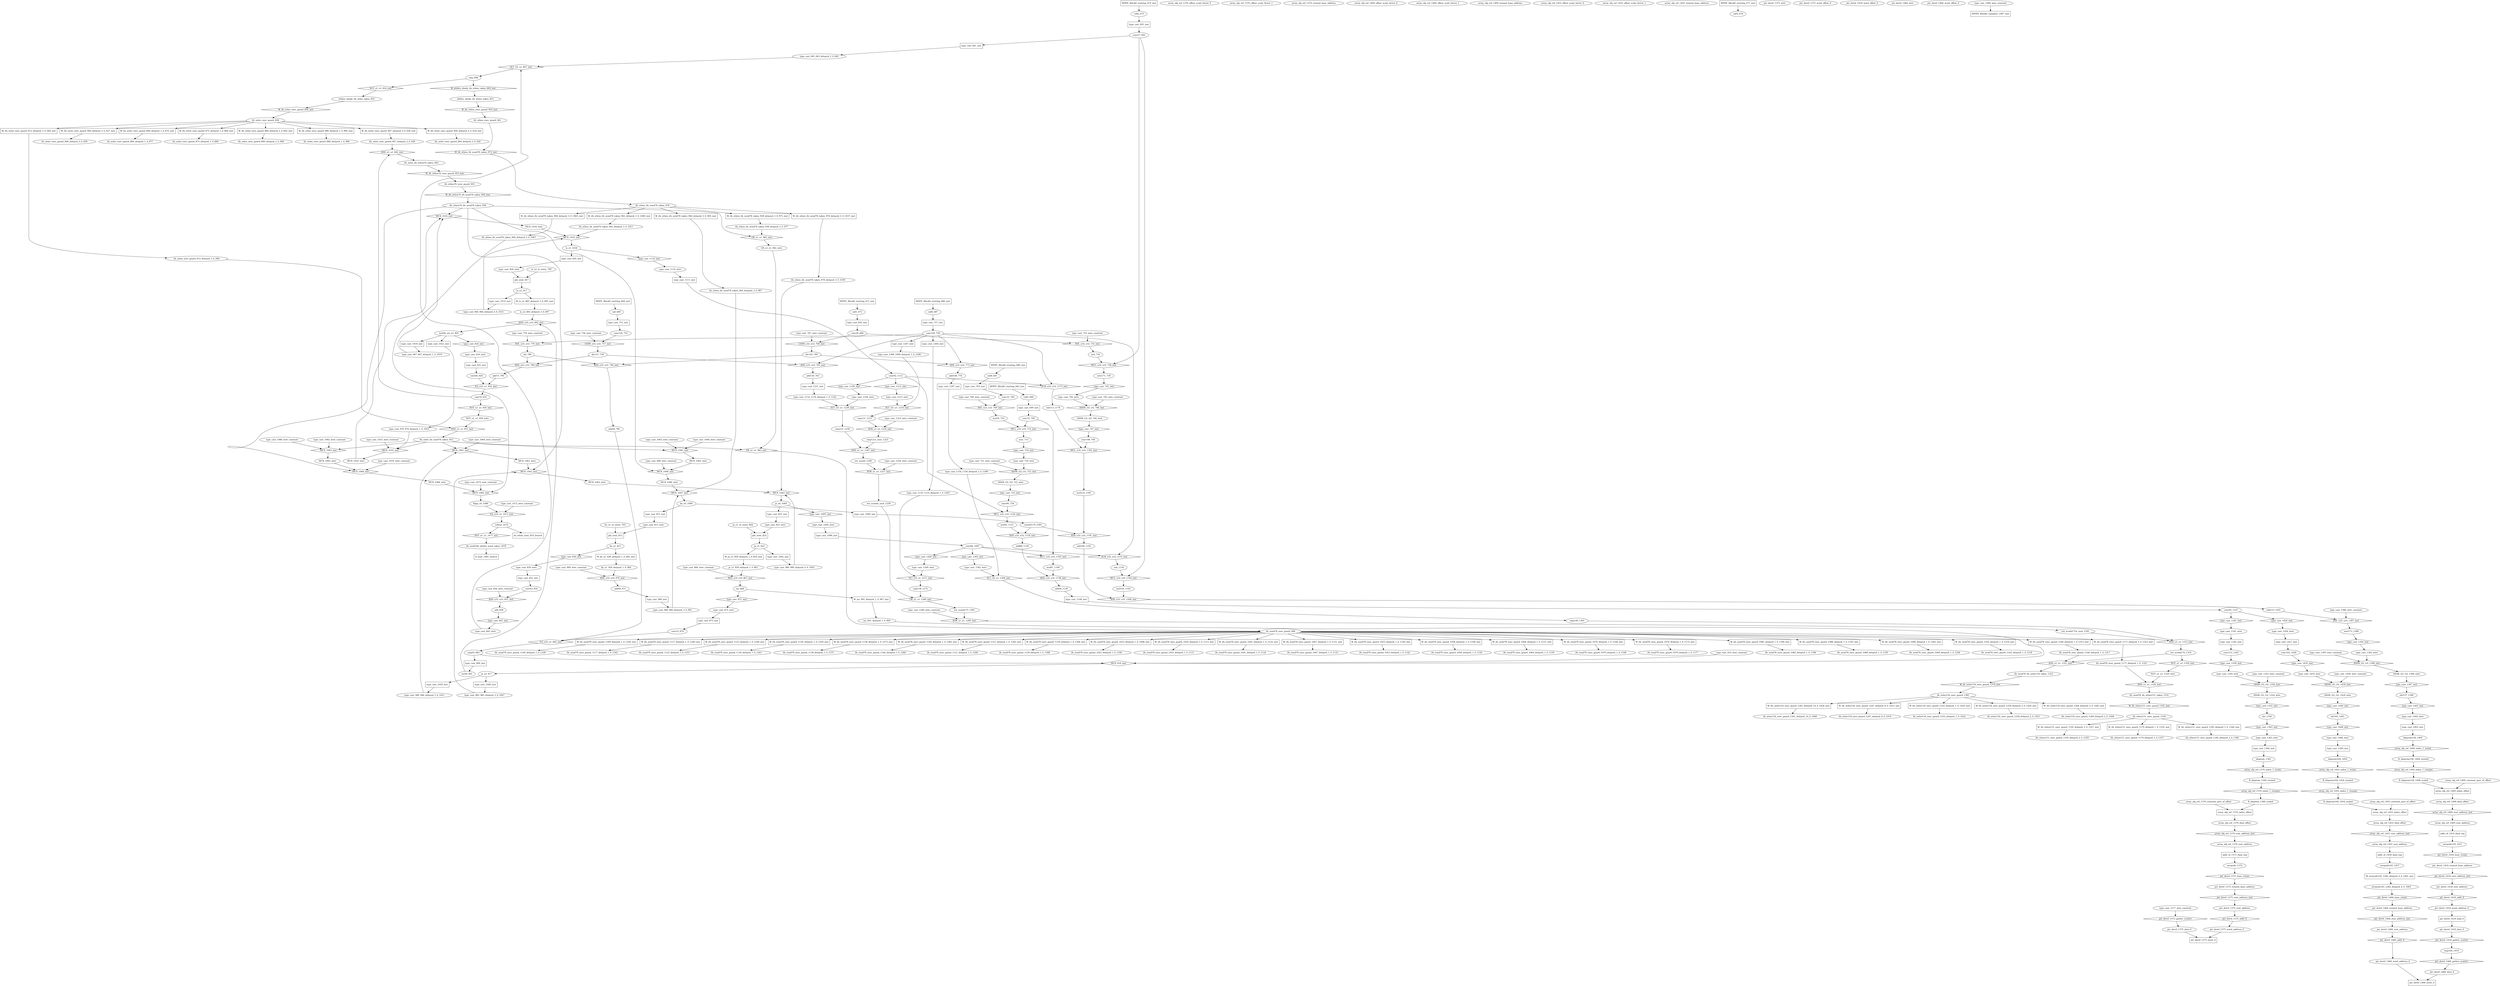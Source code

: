 digraph data_path {
  ASHR_i32_i32_1354_wire [shape=ellipse];
  ASHR_i32_i32_1396_wire [shape=ellipse];
  ASHR_i32_i32_1439_wire [shape=ellipse];
  ASHR_i32_i32_722_wire [shape=ellipse];
  ASHR_i32_i32_746_wire [shape=ellipse];
  MUX_1005_wire [shape=ellipse];
  MUX_1006_wire [shape=ellipse];
  MUX_1033_wire [shape=ellipse];
  MUX_1034_wire [shape=ellipse];
  MUX_1061_wire [shape=ellipse];
  MUX_1062_wire [shape=ellipse];
  MUX_1083_wire [shape=ellipse];
  MUX_1084_wire [shape=ellipse];
  NOT_u1_u1_1329_wire [shape=ellipse];
  NOT_u1_u1_950_wire [shape=ellipse];
  OR_u1_u1_982_wire [shape=ellipse];
  R_idxprom158_1408_resized [shape=ellipse];
  R_idxprom158_1408_scaled [shape=ellipse];
  R_idxprom164_1454_resized [shape=ellipse];
  R_idxprom164_1454_scaled [shape=ellipse];
  R_idxprom_1369_resized [shape=ellipse];
  R_idxprom_1369_scaled [shape=ellipse];
  add106_1192 [shape=ellipse];
  add115_1201 [shape=ellipse];
  add130_763 [shape=ellipse];
  add148_774 [shape=ellipse];
  add49_971 [shape=ellipse];
  add58_785 [shape=ellipse];
  add73_790 [shape=ellipse];
  add88_1130 [shape=ellipse];
  add94_1139 [shape=ellipse];
  add_838 [shape=ellipse];
  array_obj_ref_1370_constant_part_of_offset [shape=ellipse];
  array_obj_ref_1370_final_offset [shape=ellipse];
  array_obj_ref_1370_offset_scale_factor_0 [shape=ellipse];
  array_obj_ref_1370_offset_scale_factor_1 [shape=ellipse];
  array_obj_ref_1370_resized_base_address [shape=ellipse];
  array_obj_ref_1370_root_address [shape=ellipse];
  array_obj_ref_1409_constant_part_of_offset [shape=ellipse];
  array_obj_ref_1409_final_offset [shape=ellipse];
  array_obj_ref_1409_offset_scale_factor_0 [shape=ellipse];
  array_obj_ref_1409_offset_scale_factor_1 [shape=ellipse];
  array_obj_ref_1409_resized_base_address [shape=ellipse];
  array_obj_ref_1409_root_address [shape=ellipse];
  array_obj_ref_1455_constant_part_of_offset [shape=ellipse];
  array_obj_ref_1455_final_offset [shape=ellipse];
  array_obj_ref_1455_offset_scale_factor_0 [shape=ellipse];
  array_obj_ref_1455_offset_scale_factor_1 [shape=ellipse];
  array_obj_ref_1455_resized_base_address [shape=ellipse];
  array_obj_ref_1455_root_address [shape=ellipse];
  arrayidx159_1411 [shape=ellipse];
  arrayidx165_1282_delayed_4_0_1463 [shape=ellipse];
  arrayidx165_1457 [shape=ellipse];
  arrayidx_1372 [shape=ellipse];
  call1_672 [shape=ellipse];
  call2_675 [shape=ellipse];
  call3_678 [shape=ellipse];
  call4_681 [shape=ellipse];
  call5_684 [shape=ellipse];
  call6_687 [shape=ellipse];
  call_669 [shape=ellipse];
  cmp121_1215 [shape=ellipse];
  cmp121x_xnot_1225 [shape=ellipse];
  cmp131_1239 [shape=ellipse];
  cmp138_1272 [shape=ellipse];
  cmp149_1305 [shape=ellipse];
  cmp59_883 [shape=ellipse];
  cmp74_935 [shape=ellipse];
  cmp_848 [shape=ellipse];
  conv104_728 [shape=ellipse];
  conv108_748 [shape=ellipse];
  conv126_752 [shape=ellipse];
  conv153_1343 [shape=ellipse];
  conv162_1428 [shape=ellipse];
  conv27_692 [shape=ellipse];
  conv29_696 [shape=ellipse];
  conv33_700 [shape=ellipse];
  conv35_704 [shape=ellipse];
  conv43_832 [shape=ellipse];
  conv53_874 [shape=ellipse];
  conv66_926 [shape=ellipse];
  conv82170_1091 [shape=ellipse];
  conv86_1097 [shape=ellipse];
  conv90_724 [shape=ellipse];
  conv92_1112 [shape=ellipse];
  conv95_1147 [shape=ellipse];
  div127_758 [shape=ellipse];
  div145_769 [shape=ellipse];
  flagx_x0_1086 [shape=ellipse];
  idxprom158_1404 [shape=ellipse];
  idxprom164_1450 [shape=ellipse];
  idxprom_1365 [shape=ellipse];
  ifx_xelse154_exec_guard_1247_delayed_8_0_1414 [shape=ellipse];
  ifx_xelse154_exec_guard_1252_delayed_1_0_1422 [shape=ellipse];
  ifx_xelse154_exec_guard_1258_delayed_2_0_1431 [shape=ellipse];
  ifx_xelse154_exec_guard_1268_delayed_2_0_1444 [shape=ellipse];
  ifx_xelse154_exec_guard_1281_delayed_14_0_1460 [shape=ellipse];
  ifx_xelse154_exec_guard_1381 [shape=ellipse];
  ifx_xelse_exec_guard_858 [shape=ellipse];
  ifx_xelse_exec_guard_869_delayed_1_0_877 [shape=ellipse];
  ifx_xelse_exec_guard_875_delayed_1_0_886 [shape=ellipse];
  ifx_xelse_exec_guard_880_delayed_2_0_894 [shape=ellipse];
  ifx_xelse_exec_guard_886_delayed_1_0_906 [shape=ellipse];
  ifx_xelse_exec_guard_894_delayed_2_0_920 [shape=ellipse];
  ifx_xelse_exec_guard_900_delayed_3_0_929 [shape=ellipse];
  ifx_xelse_exec_guard_907_delayed_3_0_938 [shape=ellipse];
  ifx_xelse_exec_guard_912_delayed_3_0_946 [shape=ellipse];
  ifx_xelse_ifx_xend78_taken_952 [shape=ellipse];
  ifx_xelse_ifx_xthen76_taken_943 [shape=ellipse];
  ifx_xend166_whilex_xend_taken_1478 [shape=ellipse];
  ifx_xend78_exec_guard_1023_delayed_1_0_1100 [shape=ellipse];
  ifx_xend78_exec_guard_1035_delayed_1_0_1115 [shape=ellipse];
  ifx_xend78_exec_guard_1041_delayed_1_0_1124 [shape=ellipse];
  ifx_xend78_exec_guard_1047_delayed_1_0_1133 [shape=ellipse];
  ifx_xend78_exec_guard_1053_delayed_1_0_1142 [shape=ellipse];
  ifx_xend78_exec_guard_1058_delayed_1_0_1150 [shape=ellipse];
  ifx_xend78_exec_guard_1064_delayed_1_0_1159 [shape=ellipse];
  ifx_xend78_exec_guard_1070_delayed_1_0_1168 [shape=ellipse];
  ifx_xend78_exec_guard_1076_delayed_1_0_1177 [shape=ellipse];
  ifx_xend78_exec_guard_1082_delayed_1_0_1186 [shape=ellipse];
  ifx_xend78_exec_guard_1088_delayed_1_0_1195 [shape=ellipse];
  ifx_xend78_exec_guard_1094_delayed_1_0_1204 [shape=ellipse];
  ifx_xend78_exec_guard_1102_delayed_1_0_1218 [shape=ellipse];
  ifx_xend78_exec_guard_1109_delayed_1_0_1228 [shape=ellipse];
  ifx_xend78_exec_guard_1117_delayed_1_0_1242 [shape=ellipse];
  ifx_xend78_exec_guard_1123_delayed_1_0_1251 [shape=ellipse];
  ifx_xend78_exec_guard_1130_delayed_1_0_1261 [shape=ellipse];
  ifx_xend78_exec_guard_1138_delayed_1_0_1275 [shape=ellipse];
  ifx_xend78_exec_guard_1144_delayed_1_0_1284 [shape=ellipse];
  ifx_xend78_exec_guard_1151_delayed_1_0_1294 [shape=ellipse];
  ifx_xend78_exec_guard_1159_delayed_1_0_1308 [shape=ellipse];
  ifx_xend78_exec_guard_1166_delayed_1_0_1317 [shape=ellipse];
  ifx_xend78_exec_guard_1171_delayed_1_0_1325 [shape=ellipse];
  ifx_xend78_exec_guard_984 [shape=ellipse];
  ifx_xend78_ifx_xelse154_taken_1322 [shape=ellipse];
  ifx_xend78_ifx_xthen151_taken_1331 [shape=ellipse];
  ifx_xthen151_exec_guard_1179_delayed_1_0_1337 [shape=ellipse];
  ifx_xthen151_exec_guard_1185_delayed_2_0_1346 [shape=ellipse];
  ifx_xthen151_exec_guard_1195_delayed_2_0_1359 [shape=ellipse];
  ifx_xthen151_exec_guard_1334 [shape=ellipse];
  ifx_xthen76_exec_guard_955 [shape=ellipse];
  ifx_xthen76_ifx_xend78_taken_958 [shape=ellipse];
  ifx_xthen_exec_guard_961 [shape=ellipse];
  ifx_xthen_ifx_xend78_taken_938_delayed_3_0_977 [shape=ellipse];
  ifx_xthen_ifx_xend78_taken_944_delayed_3_0_987 [shape=ellipse];
  ifx_xthen_ifx_xend78_taken_962_delayed_3_0_1011 [shape=ellipse];
  ifx_xthen_ifx_xend78_taken_974 [shape=ellipse];
  ifx_xthen_ifx_xend78_taken_978_delayed_3_0_1039 [shape=ellipse];
  ifx_xthen_ifx_xend78_taken_994_delayed_3_0_1067 [shape=ellipse];
  inc64_891 [shape=ellipse];
  inc64x_xix_x2_903 [shape=ellipse];
  inc_868 [shape=ellipse];
  inc_891_delayed_1_0_909 [shape=ellipse];
  ix_x1_1036 [shape=ellipse];
  ix_x2_817 [shape=ellipse];
  ix_x2_883_delayed_3_0_897 [shape=ellipse];
  ix_x2_at_entry_799 [shape=ellipse];
  jx_x0_1064 [shape=ellipse];
  jx_x1_822 [shape=ellipse];
  jx_x1_858_delayed_1_0_861 [shape=ellipse];
  jx_x1_at_entry_804 [shape=ellipse];
  jx_x2_917 [shape=ellipse];
  kx_x0_1008 [shape=ellipse];
  kx_x1_812 [shape=ellipse];
  kx_x1_928_delayed_1_0_964 [shape=ellipse];
  kx_x1_at_entry_793 [shape=ellipse];
  mul105_1165 [shape=ellipse];
  mul114_1183 [shape=ellipse];
  mul36_710 [shape=ellipse];
  mul87_1106 [shape=ellipse];
  mul93_1121 [shape=ellipse];
  mul_734 [shape=ellipse];
  orx_xcond175_1281 [shape=ellipse];
  orx_xcond175x_xnot_1291 [shape=ellipse];
  orx_xcond176_1314 [shape=ellipse];
  orx_xcond_1248 [shape=ellipse];
  orx_xcondx_xnot_1258 [shape=ellipse];
  ptr_deref_1375_data_0 [shape=ellipse];
  ptr_deref_1375_resized_base_address [shape=ellipse];
  ptr_deref_1375_root_address [shape=ellipse];
  ptr_deref_1375_wire [shape=ellipse];
  ptr_deref_1375_word_address_0 [shape=ellipse];
  ptr_deref_1375_word_offset_0 [shape=ellipse];
  ptr_deref_1418_data_0 [shape=ellipse];
  ptr_deref_1418_resized_base_address [shape=ellipse];
  ptr_deref_1418_root_address [shape=ellipse];
  ptr_deref_1418_word_address_0 [shape=ellipse];
  ptr_deref_1418_word_offset_0 [shape=ellipse];
  ptr_deref_1466_data_0 [shape=ellipse];
  ptr_deref_1466_resized_base_address [shape=ellipse];
  ptr_deref_1466_root_address [shape=ellipse];
  ptr_deref_1466_wire [shape=ellipse];
  ptr_deref_1466_word_address_0 [shape=ellipse];
  ptr_deref_1466_word_offset_0 [shape=ellipse];
  sext171_739 [shape=ellipse];
  sext173_1388 [shape=ellipse];
  sext_715 [shape=ellipse];
  shl_780 [shape=ellipse];
  shr157_1398 [shape=ellipse];
  shr163_1441 [shape=ellipse];
  shr_1356 [shape=ellipse];
  sub113_1174 [shape=ellipse];
  sub_1156 [shape=ellipse];
  tmp160_1419 [shape=ellipse];
  tobool_1474 [shape=ellipse];
  type_cast_1002_wire_constant [shape=ellipse];
  type_cast_1004_wire_constant [shape=ellipse];
  type_cast_1032_wire_constant [shape=ellipse];
  type_cast_1060_wire_constant [shape=ellipse];
  type_cast_1072_wire_constant [shape=ellipse];
  type_cast_1076_wire_constant [shape=ellipse];
  type_cast_1080_wire_constant [shape=ellipse];
  type_cast_1082_wire_constant [shape=ellipse];
  type_cast_1095_wire [shape=ellipse];
  type_cast_1099_1099_delayed_1_0_1208 [shape=ellipse];
  type_cast_1110_wire [shape=ellipse];
  type_cast_1114_1114_delayed_1_0_1232 [shape=ellipse];
  type_cast_1135_1135_delayed_1_0_1265 [shape=ellipse];
  type_cast_1156_1156_delayed_1_0_1298 [shape=ellipse];
  type_cast_1212_wire [shape=ellipse];
  type_cast_1223_wire_constant [shape=ellipse];
  type_cast_1236_wire [shape=ellipse];
  type_cast_1256_wire_constant [shape=ellipse];
  type_cast_1269_wire [shape=ellipse];
  type_cast_1289_wire_constant [shape=ellipse];
  type_cast_1302_wire [shape=ellipse];
  type_cast_1341_wire [shape=ellipse];
  type_cast_1350_wire [shape=ellipse];
  type_cast_1353_wire_constant [shape=ellipse];
  type_cast_1363_wire [shape=ellipse];
  type_cast_1377_wire_constant [shape=ellipse];
  type_cast_1386_wire_constant [shape=ellipse];
  type_cast_1392_wire [shape=ellipse];
  type_cast_1395_wire_constant [shape=ellipse];
  type_cast_1402_wire [shape=ellipse];
  type_cast_1426_wire [shape=ellipse];
  type_cast_1435_wire [shape=ellipse];
  type_cast_1438_wire_constant [shape=ellipse];
  type_cast_1448_wire [shape=ellipse];
  type_cast_1472_wire_constant [shape=ellipse];
  type_cast_1489_wire_constant [shape=ellipse];
  type_cast_708_wire_constant [shape=ellipse];
  type_cast_718_wire [shape=ellipse];
  type_cast_721_wire_constant [shape=ellipse];
  type_cast_732_wire_constant [shape=ellipse];
  type_cast_742_wire [shape=ellipse];
  type_cast_745_wire_constant [shape=ellipse];
  type_cast_756_wire_constant [shape=ellipse];
  type_cast_767_wire_constant [shape=ellipse];
  type_cast_778_wire_constant [shape=ellipse];
  type_cast_815_wire [shape=ellipse];
  type_cast_820_wire [shape=ellipse];
  type_cast_825_wire [shape=ellipse];
  type_cast_830_wire [shape=ellipse];
  type_cast_836_wire_constant [shape=ellipse];
  type_cast_843_843_delayed_2_0_842 [shape=ellipse];
  type_cast_845_wire [shape=ellipse];
  type_cast_866_wire_constant [shape=ellipse];
  type_cast_872_wire [shape=ellipse];
  type_cast_914_wire_constant [shape=ellipse];
  type_cast_924_wire [shape=ellipse];
  type_cast_946_946_delayed_3_0_991 [shape=ellipse];
  type_cast_964_964_delayed_4_0_1015 [shape=ellipse];
  type_cast_967_967_delayed_1_0_1019 [shape=ellipse];
  type_cast_969_wire_constant [shape=ellipse];
  type_cast_970_970_delayed_1_0_1023 [shape=ellipse];
  type_cast_980_980_delayed_4_0_1043 [shape=ellipse];
  type_cast_983_983_delayed_2_0_1047 [shape=ellipse];
  type_cast_986_986_delayed_2_0_1051 [shape=ellipse];
  type_cast_998_wire_constant [shape=ellipse];
  whilex_xbody_ifx_xelse_taken_855 [shape=ellipse];
  whilex_xbody_ifx_xthen_taken_851 [shape=ellipse];
  ADD_u16_u16_867_inst [shape=diamond];
jx_x1_858_delayed_1_0_861  -> ADD_u16_u16_867_inst;
type_cast_866_wire_constant  -> ADD_u16_u16_867_inst;
ADD_u16_u16_867_inst -> inc_868;
  ADD_u16_u16_902_inst [shape=diamond];
inc64_891  -> ADD_u16_u16_902_inst;
ix_x2_883_delayed_3_0_897  -> ADD_u16_u16_902_inst;
ADD_u16_u16_902_inst -> inc64x_xix_x2_903;
  ADD_u16_u16_970_inst [shape=diamond];
kx_x1_928_delayed_1_0_964  -> ADD_u16_u16_970_inst;
type_cast_969_wire_constant  -> ADD_u16_u16_970_inst;
ADD_u16_u16_970_inst -> add49_971;
  ADD_u32_u32_1129_inst [shape=diamond];
mul93_1121  -> ADD_u32_u32_1129_inst;
conv82170_1091  -> ADD_u32_u32_1129_inst;
ADD_u32_u32_1129_inst -> add88_1130;
  ADD_u32_u32_1138_inst [shape=diamond];
add88_1130  -> ADD_u32_u32_1138_inst;
mul87_1106  -> ADD_u32_u32_1138_inst;
ADD_u32_u32_1138_inst -> add94_1139;
  ADD_u32_u32_1191_inst [shape=diamond];
mul114_1183  -> ADD_u32_u32_1191_inst;
conv82170_1091  -> ADD_u32_u32_1191_inst;
ADD_u32_u32_1191_inst -> add106_1192;
  ADD_u32_u32_1200_inst [shape=diamond];
add106_1192  -> ADD_u32_u32_1200_inst;
mul105_1165  -> ADD_u32_u32_1200_inst;
ADD_u32_u32_1200_inst -> add115_1201;
  ADD_u32_u32_762_inst [shape=diamond];
conv104_728  -> ADD_u32_u32_762_inst;
div127_758  -> ADD_u32_u32_762_inst;
ADD_u32_u32_762_inst -> add130_763;
  ADD_u32_u32_773_inst [shape=diamond];
conv104_728  -> ADD_u32_u32_773_inst;
div145_769  -> ADD_u32_u32_773_inst;
ADD_u32_u32_773_inst -> add148_774;
  ADD_u32_u32_784_inst [shape=diamond];
shl_780  -> ADD_u32_u32_784_inst;
div145_769  -> ADD_u32_u32_784_inst;
ADD_u32_u32_784_inst -> add58_785;
  ADD_u32_u32_789_inst [shape=diamond];
shl_780  -> ADD_u32_u32_789_inst;
div127_758  -> ADD_u32_u32_789_inst;
ADD_u32_u32_789_inst -> add73_790;
  ADD_u32_u32_837_inst [shape=diamond];
conv43_832  -> ADD_u32_u32_837_inst;
type_cast_836_wire_constant  -> ADD_u32_u32_837_inst;
ADD_u32_u32_837_inst -> add_838;
  AND_u1_u1_1247_inst [shape=diamond];
cmp121x_xnot_1225  -> AND_u1_u1_1247_inst;
cmp131_1239  -> AND_u1_u1_1247_inst;
AND_u1_u1_1247_inst -> orx_xcond_1248;
  AND_u1_u1_1313_inst [shape=diamond];
orx_xcond175x_xnot_1291  -> AND_u1_u1_1313_inst;
cmp149_1305  -> AND_u1_u1_1313_inst;
AND_u1_u1_1313_inst -> orx_xcond176_1314;
  AND_u1_u1_1321_inst [shape=diamond];
ifx_xend78_exec_guard_1166_delayed_1_0_1317  -> AND_u1_u1_1321_inst;
orx_xcond176_1314  -> AND_u1_u1_1321_inst;
AND_u1_u1_1321_inst -> ifx_xend78_ifx_xelse154_taken_1322;
  AND_u1_u1_1330_inst [shape=diamond];
ifx_xend78_exec_guard_1171_delayed_1_0_1325  -> AND_u1_u1_1330_inst;
NOT_u1_u1_1329_wire  -> AND_u1_u1_1330_inst;
AND_u1_u1_1330_inst -> ifx_xend78_ifx_xthen151_taken_1331;
  AND_u1_u1_942_inst [shape=diamond];
ifx_xelse_exec_guard_907_delayed_3_0_938  -> AND_u1_u1_942_inst;
cmp74_935  -> AND_u1_u1_942_inst;
AND_u1_u1_942_inst -> ifx_xelse_ifx_xthen76_taken_943;
  AND_u1_u1_951_inst [shape=diamond];
ifx_xelse_exec_guard_912_delayed_3_0_946  -> AND_u1_u1_951_inst;
NOT_u1_u1_950_wire  -> AND_u1_u1_951_inst;
AND_u1_u1_951_inst -> ifx_xelse_ifx_xend78_taken_952;
  ASHR_i32_i32_1354_inst [shape=diamond];
type_cast_1350_wire  -> ASHR_i32_i32_1354_inst;
type_cast_1353_wire_constant  -> ASHR_i32_i32_1354_inst;
ASHR_i32_i32_1354_inst -> ASHR_i32_i32_1354_wire;
  ASHR_i32_i32_1396_inst [shape=diamond];
type_cast_1392_wire  -> ASHR_i32_i32_1396_inst;
type_cast_1395_wire_constant  -> ASHR_i32_i32_1396_inst;
ASHR_i32_i32_1396_inst -> ASHR_i32_i32_1396_wire;
  ASHR_i32_i32_1439_inst [shape=diamond];
type_cast_1435_wire  -> ASHR_i32_i32_1439_inst;
type_cast_1438_wire_constant  -> ASHR_i32_i32_1439_inst;
ASHR_i32_i32_1439_inst -> ASHR_i32_i32_1439_wire;
  ASHR_i32_i32_722_inst [shape=diamond];
type_cast_718_wire  -> ASHR_i32_i32_722_inst;
type_cast_721_wire_constant  -> ASHR_i32_i32_722_inst;
ASHR_i32_i32_722_inst -> ASHR_i32_i32_722_wire;
  ASHR_i32_i32_746_inst [shape=diamond];
type_cast_742_wire  -> ASHR_i32_i32_746_inst;
type_cast_745_wire_constant  -> ASHR_i32_i32_746_inst;
ASHR_i32_i32_746_inst -> ASHR_i32_i32_746_wire;
  EQ_u16_u1_1473_inst [shape=diamond];
flagx_x0_1086  -> EQ_u16_u1_1473_inst;
type_cast_1472_wire_constant  -> EQ_u16_u1_1473_inst;
EQ_u16_u1_1473_inst -> tobool_1474;
  EQ_u32_u1_882_inst [shape=diamond];
conv53_874  -> EQ_u32_u1_882_inst;
add58_785  -> EQ_u32_u1_882_inst;
EQ_u32_u1_882_inst -> cmp59_883;
  EQ_u32_u1_934_inst [shape=diamond];
conv66_926  -> EQ_u32_u1_934_inst;
add73_790  -> EQ_u32_u1_934_inst;
EQ_u32_u1_934_inst -> cmp74_935;
  LSHR_u32_u32_757_inst [shape=diamond];
conv126_752  -> LSHR_u32_u32_757_inst;
type_cast_756_wire_constant  -> LSHR_u32_u32_757_inst;
LSHR_u32_u32_757_inst -> div127_758;
  LSHR_u32_u32_768_inst [shape=diamond];
conv29_696  -> LSHR_u32_u32_768_inst;
type_cast_767_wire_constant  -> LSHR_u32_u32_768_inst;
LSHR_u32_u32_768_inst -> div145_769;
  MUL_u32_u32_1105_inst [shape=diamond];
conv86_1097  -> MUL_u32_u32_1105_inst;
conv33_700  -> MUL_u32_u32_1105_inst;
MUL_u32_u32_1105_inst -> mul87_1106;
  MUL_u32_u32_1120_inst [shape=diamond];
conv92_1112  -> MUL_u32_u32_1120_inst;
conv90_724  -> MUL_u32_u32_1120_inst;
MUL_u32_u32_1120_inst -> mul93_1121;
  MUL_u32_u32_1164_inst [shape=diamond];
sub_1156  -> MUL_u32_u32_1164_inst;
conv27_692  -> MUL_u32_u32_1164_inst;
MUL_u32_u32_1164_inst -> mul105_1165;
  MUL_u32_u32_1182_inst [shape=diamond];
sub113_1174  -> MUL_u32_u32_1182_inst;
conv108_748  -> MUL_u32_u32_1182_inst;
MUL_u32_u32_1182_inst -> mul114_1183;
  MUL_u32_u32_714_inst [shape=diamond];
mul36_710  -> MUL_u32_u32_714_inst;
conv33_700  -> MUL_u32_u32_714_inst;
MUL_u32_u32_714_inst -> sext_715;
  MUL_u32_u32_738_inst [shape=diamond];
mul_734  -> MUL_u32_u32_738_inst;
conv27_692  -> MUL_u32_u32_738_inst;
MUL_u32_u32_738_inst -> sext171_739;
  MUX_1005_inst [shape=diamond];
ifx_xelse_ifx_xend78_taken_952  -> MUX_1005_inst;
type_cast_1002_wire_constant  -> MUX_1005_inst;
type_cast_1004_wire_constant  -> MUX_1005_inst;
MUX_1005_inst -> MUX_1005_wire;
  MUX_1006_inst [shape=diamond];
ifx_xthen76_ifx_xend78_taken_958  -> MUX_1006_inst;
type_cast_998_wire_constant  -> MUX_1006_inst;
MUX_1005_wire  -> MUX_1006_inst;
MUX_1006_inst -> MUX_1006_wire;
  MUX_1007_inst [shape=diamond];
ifx_xthen_ifx_xend78_taken_944_delayed_3_0_987  -> MUX_1007_inst;
type_cast_946_946_delayed_3_0_991  -> MUX_1007_inst;
MUX_1006_wire  -> MUX_1007_inst;
MUX_1007_inst -> kx_x0_1008;
  MUX_1033_inst [shape=diamond];
ifx_xelse_ifx_xend78_taken_952  -> MUX_1033_inst;
type_cast_970_970_delayed_1_0_1023  -> MUX_1033_inst;
type_cast_1032_wire_constant  -> MUX_1033_inst;
MUX_1033_inst -> MUX_1033_wire;
  MUX_1034_inst [shape=diamond];
ifx_xthen76_ifx_xend78_taken_958  -> MUX_1034_inst;
type_cast_967_967_delayed_1_0_1019  -> MUX_1034_inst;
MUX_1033_wire  -> MUX_1034_inst;
MUX_1034_inst -> MUX_1034_wire;
  MUX_1035_inst [shape=diamond];
ifx_xthen_ifx_xend78_taken_962_delayed_3_0_1011  -> MUX_1035_inst;
type_cast_964_964_delayed_4_0_1015  -> MUX_1035_inst;
MUX_1034_wire  -> MUX_1035_inst;
MUX_1035_inst -> ix_x1_1036;
  MUX_1061_inst [shape=diamond];
ifx_xelse_ifx_xend78_taken_952  -> MUX_1061_inst;
type_cast_986_986_delayed_2_0_1051  -> MUX_1061_inst;
type_cast_1060_wire_constant  -> MUX_1061_inst;
MUX_1061_inst -> MUX_1061_wire;
  MUX_1062_inst [shape=diamond];
ifx_xthen76_ifx_xend78_taken_958  -> MUX_1062_inst;
type_cast_983_983_delayed_2_0_1047  -> MUX_1062_inst;
MUX_1061_wire  -> MUX_1062_inst;
MUX_1062_inst -> MUX_1062_wire;
  MUX_1063_inst [shape=diamond];
ifx_xthen_ifx_xend78_taken_978_delayed_3_0_1039  -> MUX_1063_inst;
type_cast_980_980_delayed_4_0_1043  -> MUX_1063_inst;
MUX_1062_wire  -> MUX_1063_inst;
MUX_1063_inst -> jx_x0_1064;
  MUX_1083_inst [shape=diamond];
ifx_xelse_ifx_xend78_taken_952  -> MUX_1083_inst;
type_cast_1080_wire_constant  -> MUX_1083_inst;
type_cast_1082_wire_constant  -> MUX_1083_inst;
MUX_1083_inst -> MUX_1083_wire;
  MUX_1084_inst [shape=diamond];
ifx_xthen76_ifx_xend78_taken_958  -> MUX_1084_inst;
type_cast_1076_wire_constant  -> MUX_1084_inst;
MUX_1083_wire  -> MUX_1084_inst;
MUX_1084_inst -> MUX_1084_wire;
  MUX_1085_inst [shape=diamond];
ifx_xthen_ifx_xend78_taken_994_delayed_3_0_1067  -> MUX_1085_inst;
type_cast_1072_wire_constant  -> MUX_1085_inst;
MUX_1084_wire  -> MUX_1085_inst;
MUX_1085_inst -> flagx_x0_1086;
  MUX_916_inst [shape=diamond];
cmp59_883  -> MUX_916_inst;
type_cast_914_wire_constant  -> MUX_916_inst;
inc_891_delayed_1_0_909  -> MUX_916_inst;
MUX_916_inst -> jx_x2_917;
  NOT_u1_u1_1329_inst [shape=diamond];
orx_xcond176_1314  -> NOT_u1_u1_1329_inst;
NOT_u1_u1_1329_inst -> NOT_u1_u1_1329_wire;
  NOT_u1_u1_1477_inst [shape=diamond];
tobool_1474  -> NOT_u1_u1_1477_inst;
NOT_u1_u1_1477_inst -> ifx_xend166_whilex_xend_taken_1478;
  NOT_u1_u1_854_inst [shape=diamond];
cmp_848  -> NOT_u1_u1_854_inst;
NOT_u1_u1_854_inst -> whilex_xbody_ifx_xelse_taken_855;
  NOT_u1_u1_950_inst [shape=diamond];
cmp74_935  -> NOT_u1_u1_950_inst;
NOT_u1_u1_950_inst -> NOT_u1_u1_950_wire;
  OR_u1_u1_1280_inst [shape=diamond];
orx_xcondx_xnot_1258  -> OR_u1_u1_1280_inst;
cmp138_1272  -> OR_u1_u1_1280_inst;
OR_u1_u1_1280_inst -> orx_xcond175_1281;
  OR_u1_u1_982_inst [shape=diamond];
ifx_xthen_ifx_xend78_taken_938_delayed_3_0_977  -> OR_u1_u1_982_inst;
ifx_xthen76_ifx_xend78_taken_958  -> OR_u1_u1_982_inst;
OR_u1_u1_982_inst -> OR_u1_u1_982_wire;
  OR_u1_u1_983_inst [shape=diamond];
ifx_xelse_ifx_xend78_taken_952  -> OR_u1_u1_983_inst;
OR_u1_u1_982_wire  -> OR_u1_u1_983_inst;
OR_u1_u1_983_inst -> ifx_xend78_exec_guard_984;
  RPIPE_Block0_starting_668_inst [shape=rectangle];
RPIPE_Block0_starting_668_inst -> call_669;
  RPIPE_Block0_starting_671_inst [shape=rectangle];
RPIPE_Block0_starting_671_inst -> call1_672;
  RPIPE_Block0_starting_674_inst [shape=rectangle];
RPIPE_Block0_starting_674_inst -> call2_675;
  RPIPE_Block0_starting_677_inst [shape=rectangle];
RPIPE_Block0_starting_677_inst -> call3_678;
  RPIPE_Block0_starting_680_inst [shape=rectangle];
RPIPE_Block0_starting_680_inst -> call4_681;
  RPIPE_Block0_starting_683_inst [shape=rectangle];
RPIPE_Block0_starting_683_inst -> call5_684;
  RPIPE_Block0_starting_686_inst [shape=rectangle];
RPIPE_Block0_starting_686_inst -> call6_687;
  SHL_u32_u32_1387_inst [shape=diamond];
add115_1201  -> SHL_u32_u32_1387_inst;
type_cast_1386_wire_constant  -> SHL_u32_u32_1387_inst;
SHL_u32_u32_1387_inst -> sext173_1388;
  SHL_u32_u32_709_inst [shape=diamond];
conv35_704  -> SHL_u32_u32_709_inst;
type_cast_708_wire_constant  -> SHL_u32_u32_709_inst;
SHL_u32_u32_709_inst -> mul36_710;
  SHL_u32_u32_733_inst [shape=diamond];
conv29_696  -> SHL_u32_u32_733_inst;
type_cast_732_wire_constant  -> SHL_u32_u32_733_inst;
SHL_u32_u32_733_inst -> mul_734;
  SHL_u32_u32_779_inst [shape=diamond];
conv104_728  -> SHL_u32_u32_779_inst;
type_cast_778_wire_constant  -> SHL_u32_u32_779_inst;
SHL_u32_u32_779_inst -> shl_780;
  SLT_i32_u1_1214_inst [shape=diamond];
type_cast_1212_wire  -> SLT_i32_u1_1214_inst;
type_cast_1099_1099_delayed_1_0_1208  -> SLT_i32_u1_1214_inst;
SLT_i32_u1_1214_inst -> cmp121_1215;
  SLT_i32_u1_1238_inst [shape=diamond];
type_cast_1236_wire  -> SLT_i32_u1_1238_inst;
type_cast_1114_1114_delayed_1_0_1232  -> SLT_i32_u1_1238_inst;
SLT_i32_u1_1238_inst -> cmp131_1239;
  SLT_i32_u1_1271_inst [shape=diamond];
type_cast_1269_wire  -> SLT_i32_u1_1271_inst;
type_cast_1135_1135_delayed_1_0_1265  -> SLT_i32_u1_1271_inst;
SLT_i32_u1_1271_inst -> cmp138_1272;
  SLT_i32_u1_1304_inst [shape=diamond];
type_cast_1302_wire  -> SLT_i32_u1_1304_inst;
type_cast_1156_1156_delayed_1_0_1298  -> SLT_i32_u1_1304_inst;
SLT_i32_u1_1304_inst -> cmp149_1305;
  SLT_i32_u1_847_inst [shape=diamond];
type_cast_845_wire  -> SLT_i32_u1_847_inst;
type_cast_843_843_delayed_2_0_842  -> SLT_i32_u1_847_inst;
SLT_i32_u1_847_inst -> cmp_848;
  SUB_u32_u32_1155_inst [shape=diamond];
conv86_1097  -> SUB_u32_u32_1155_inst;
conv104_728  -> SUB_u32_u32_1155_inst;
SUB_u32_u32_1155_inst -> sub_1156;
  SUB_u32_u32_1173_inst [shape=diamond];
conv92_1112  -> SUB_u32_u32_1173_inst;
conv104_728  -> SUB_u32_u32_1173_inst;
SUB_u32_u32_1173_inst -> sub113_1174;
  WPIPE_Block0_complete_1487_inst [shape=rectangle];
type_cast_1489_wire_constant  -> WPIPE_Block0_complete_1487_inst;
  W_arrayidx165_1282_delayed_4_0_1461_inst [shape=rectangle];
arrayidx165_1457  -> W_arrayidx165_1282_delayed_4_0_1461_inst;
W_arrayidx165_1282_delayed_4_0_1461_inst -> arrayidx165_1282_delayed_4_0_1463;
  W_ifx_xelse154_exec_guard_1247_delayed_8_0_1412_inst [shape=rectangle];
ifx_xelse154_exec_guard_1381  -> W_ifx_xelse154_exec_guard_1247_delayed_8_0_1412_inst;
W_ifx_xelse154_exec_guard_1247_delayed_8_0_1412_inst -> ifx_xelse154_exec_guard_1247_delayed_8_0_1414;
  W_ifx_xelse154_exec_guard_1252_delayed_1_0_1420_inst [shape=rectangle];
ifx_xelse154_exec_guard_1381  -> W_ifx_xelse154_exec_guard_1252_delayed_1_0_1420_inst;
W_ifx_xelse154_exec_guard_1252_delayed_1_0_1420_inst -> ifx_xelse154_exec_guard_1252_delayed_1_0_1422;
  W_ifx_xelse154_exec_guard_1258_delayed_2_0_1429_inst [shape=rectangle];
ifx_xelse154_exec_guard_1381  -> W_ifx_xelse154_exec_guard_1258_delayed_2_0_1429_inst;
W_ifx_xelse154_exec_guard_1258_delayed_2_0_1429_inst -> ifx_xelse154_exec_guard_1258_delayed_2_0_1431;
  W_ifx_xelse154_exec_guard_1268_delayed_2_0_1442_inst [shape=rectangle];
ifx_xelse154_exec_guard_1381  -> W_ifx_xelse154_exec_guard_1268_delayed_2_0_1442_inst;
W_ifx_xelse154_exec_guard_1268_delayed_2_0_1442_inst -> ifx_xelse154_exec_guard_1268_delayed_2_0_1444;
  W_ifx_xelse154_exec_guard_1281_delayed_14_0_1458_inst [shape=rectangle];
ifx_xelse154_exec_guard_1381  -> W_ifx_xelse154_exec_guard_1281_delayed_14_0_1458_inst;
W_ifx_xelse154_exec_guard_1281_delayed_14_0_1458_inst -> ifx_xelse154_exec_guard_1281_delayed_14_0_1460;
  W_ifx_xelse154_exec_guard_1379_inst [shape=diamond];
ifx_xend78_ifx_xelse154_taken_1322  -> W_ifx_xelse154_exec_guard_1379_inst;
W_ifx_xelse154_exec_guard_1379_inst -> ifx_xelse154_exec_guard_1381;
  W_ifx_xelse_exec_guard_856_inst [shape=diamond];
whilex_xbody_ifx_xelse_taken_855  -> W_ifx_xelse_exec_guard_856_inst;
W_ifx_xelse_exec_guard_856_inst -> ifx_xelse_exec_guard_858;
  W_ifx_xelse_exec_guard_869_delayed_1_0_875_inst [shape=rectangle];
ifx_xelse_exec_guard_858  -> W_ifx_xelse_exec_guard_869_delayed_1_0_875_inst;
W_ifx_xelse_exec_guard_869_delayed_1_0_875_inst -> ifx_xelse_exec_guard_869_delayed_1_0_877;
  W_ifx_xelse_exec_guard_875_delayed_1_0_884_inst [shape=rectangle];
ifx_xelse_exec_guard_858  -> W_ifx_xelse_exec_guard_875_delayed_1_0_884_inst;
W_ifx_xelse_exec_guard_875_delayed_1_0_884_inst -> ifx_xelse_exec_guard_875_delayed_1_0_886;
  W_ifx_xelse_exec_guard_880_delayed_2_0_892_inst [shape=rectangle];
ifx_xelse_exec_guard_858  -> W_ifx_xelse_exec_guard_880_delayed_2_0_892_inst;
W_ifx_xelse_exec_guard_880_delayed_2_0_892_inst -> ifx_xelse_exec_guard_880_delayed_2_0_894;
  W_ifx_xelse_exec_guard_886_delayed_1_0_904_inst [shape=rectangle];
ifx_xelse_exec_guard_858  -> W_ifx_xelse_exec_guard_886_delayed_1_0_904_inst;
W_ifx_xelse_exec_guard_886_delayed_1_0_904_inst -> ifx_xelse_exec_guard_886_delayed_1_0_906;
  W_ifx_xelse_exec_guard_894_delayed_2_0_918_inst [shape=rectangle];
ifx_xelse_exec_guard_858  -> W_ifx_xelse_exec_guard_894_delayed_2_0_918_inst;
W_ifx_xelse_exec_guard_894_delayed_2_0_918_inst -> ifx_xelse_exec_guard_894_delayed_2_0_920;
  W_ifx_xelse_exec_guard_900_delayed_3_0_927_inst [shape=rectangle];
ifx_xelse_exec_guard_858  -> W_ifx_xelse_exec_guard_900_delayed_3_0_927_inst;
W_ifx_xelse_exec_guard_900_delayed_3_0_927_inst -> ifx_xelse_exec_guard_900_delayed_3_0_929;
  W_ifx_xelse_exec_guard_907_delayed_3_0_936_inst [shape=rectangle];
ifx_xelse_exec_guard_858  -> W_ifx_xelse_exec_guard_907_delayed_3_0_936_inst;
W_ifx_xelse_exec_guard_907_delayed_3_0_936_inst -> ifx_xelse_exec_guard_907_delayed_3_0_938;
  W_ifx_xelse_exec_guard_912_delayed_3_0_944_inst [shape=rectangle];
ifx_xelse_exec_guard_858  -> W_ifx_xelse_exec_guard_912_delayed_3_0_944_inst;
W_ifx_xelse_exec_guard_912_delayed_3_0_944_inst -> ifx_xelse_exec_guard_912_delayed_3_0_946;
  W_ifx_xend78_exec_guard_1023_delayed_1_0_1098_inst [shape=rectangle];
ifx_xend78_exec_guard_984  -> W_ifx_xend78_exec_guard_1023_delayed_1_0_1098_inst;
W_ifx_xend78_exec_guard_1023_delayed_1_0_1098_inst -> ifx_xend78_exec_guard_1023_delayed_1_0_1100;
  W_ifx_xend78_exec_guard_1035_delayed_1_0_1113_inst [shape=rectangle];
ifx_xend78_exec_guard_984  -> W_ifx_xend78_exec_guard_1035_delayed_1_0_1113_inst;
W_ifx_xend78_exec_guard_1035_delayed_1_0_1113_inst -> ifx_xend78_exec_guard_1035_delayed_1_0_1115;
  W_ifx_xend78_exec_guard_1041_delayed_1_0_1122_inst [shape=rectangle];
ifx_xend78_exec_guard_984  -> W_ifx_xend78_exec_guard_1041_delayed_1_0_1122_inst;
W_ifx_xend78_exec_guard_1041_delayed_1_0_1122_inst -> ifx_xend78_exec_guard_1041_delayed_1_0_1124;
  W_ifx_xend78_exec_guard_1047_delayed_1_0_1131_inst [shape=rectangle];
ifx_xend78_exec_guard_984  -> W_ifx_xend78_exec_guard_1047_delayed_1_0_1131_inst;
W_ifx_xend78_exec_guard_1047_delayed_1_0_1131_inst -> ifx_xend78_exec_guard_1047_delayed_1_0_1133;
  W_ifx_xend78_exec_guard_1053_delayed_1_0_1140_inst [shape=rectangle];
ifx_xend78_exec_guard_984  -> W_ifx_xend78_exec_guard_1053_delayed_1_0_1140_inst;
W_ifx_xend78_exec_guard_1053_delayed_1_0_1140_inst -> ifx_xend78_exec_guard_1053_delayed_1_0_1142;
  W_ifx_xend78_exec_guard_1058_delayed_1_0_1148_inst [shape=rectangle];
ifx_xend78_exec_guard_984  -> W_ifx_xend78_exec_guard_1058_delayed_1_0_1148_inst;
W_ifx_xend78_exec_guard_1058_delayed_1_0_1148_inst -> ifx_xend78_exec_guard_1058_delayed_1_0_1150;
  W_ifx_xend78_exec_guard_1064_delayed_1_0_1157_inst [shape=rectangle];
ifx_xend78_exec_guard_984  -> W_ifx_xend78_exec_guard_1064_delayed_1_0_1157_inst;
W_ifx_xend78_exec_guard_1064_delayed_1_0_1157_inst -> ifx_xend78_exec_guard_1064_delayed_1_0_1159;
  W_ifx_xend78_exec_guard_1070_delayed_1_0_1166_inst [shape=rectangle];
ifx_xend78_exec_guard_984  -> W_ifx_xend78_exec_guard_1070_delayed_1_0_1166_inst;
W_ifx_xend78_exec_guard_1070_delayed_1_0_1166_inst -> ifx_xend78_exec_guard_1070_delayed_1_0_1168;
  W_ifx_xend78_exec_guard_1076_delayed_1_0_1175_inst [shape=rectangle];
ifx_xend78_exec_guard_984  -> W_ifx_xend78_exec_guard_1076_delayed_1_0_1175_inst;
W_ifx_xend78_exec_guard_1076_delayed_1_0_1175_inst -> ifx_xend78_exec_guard_1076_delayed_1_0_1177;
  W_ifx_xend78_exec_guard_1082_delayed_1_0_1184_inst [shape=rectangle];
ifx_xend78_exec_guard_984  -> W_ifx_xend78_exec_guard_1082_delayed_1_0_1184_inst;
W_ifx_xend78_exec_guard_1082_delayed_1_0_1184_inst -> ifx_xend78_exec_guard_1082_delayed_1_0_1186;
  W_ifx_xend78_exec_guard_1088_delayed_1_0_1193_inst [shape=rectangle];
ifx_xend78_exec_guard_984  -> W_ifx_xend78_exec_guard_1088_delayed_1_0_1193_inst;
W_ifx_xend78_exec_guard_1088_delayed_1_0_1193_inst -> ifx_xend78_exec_guard_1088_delayed_1_0_1195;
  W_ifx_xend78_exec_guard_1094_delayed_1_0_1202_inst [shape=rectangle];
ifx_xend78_exec_guard_984  -> W_ifx_xend78_exec_guard_1094_delayed_1_0_1202_inst;
W_ifx_xend78_exec_guard_1094_delayed_1_0_1202_inst -> ifx_xend78_exec_guard_1094_delayed_1_0_1204;
  W_ifx_xend78_exec_guard_1102_delayed_1_0_1216_inst [shape=rectangle];
ifx_xend78_exec_guard_984  -> W_ifx_xend78_exec_guard_1102_delayed_1_0_1216_inst;
W_ifx_xend78_exec_guard_1102_delayed_1_0_1216_inst -> ifx_xend78_exec_guard_1102_delayed_1_0_1218;
  W_ifx_xend78_exec_guard_1109_delayed_1_0_1226_inst [shape=rectangle];
ifx_xend78_exec_guard_984  -> W_ifx_xend78_exec_guard_1109_delayed_1_0_1226_inst;
W_ifx_xend78_exec_guard_1109_delayed_1_0_1226_inst -> ifx_xend78_exec_guard_1109_delayed_1_0_1228;
  W_ifx_xend78_exec_guard_1117_delayed_1_0_1240_inst [shape=rectangle];
ifx_xend78_exec_guard_984  -> W_ifx_xend78_exec_guard_1117_delayed_1_0_1240_inst;
W_ifx_xend78_exec_guard_1117_delayed_1_0_1240_inst -> ifx_xend78_exec_guard_1117_delayed_1_0_1242;
  W_ifx_xend78_exec_guard_1123_delayed_1_0_1249_inst [shape=rectangle];
ifx_xend78_exec_guard_984  -> W_ifx_xend78_exec_guard_1123_delayed_1_0_1249_inst;
W_ifx_xend78_exec_guard_1123_delayed_1_0_1249_inst -> ifx_xend78_exec_guard_1123_delayed_1_0_1251;
  W_ifx_xend78_exec_guard_1130_delayed_1_0_1259_inst [shape=rectangle];
ifx_xend78_exec_guard_984  -> W_ifx_xend78_exec_guard_1130_delayed_1_0_1259_inst;
W_ifx_xend78_exec_guard_1130_delayed_1_0_1259_inst -> ifx_xend78_exec_guard_1130_delayed_1_0_1261;
  W_ifx_xend78_exec_guard_1138_delayed_1_0_1273_inst [shape=rectangle];
ifx_xend78_exec_guard_984  -> W_ifx_xend78_exec_guard_1138_delayed_1_0_1273_inst;
W_ifx_xend78_exec_guard_1138_delayed_1_0_1273_inst -> ifx_xend78_exec_guard_1138_delayed_1_0_1275;
  W_ifx_xend78_exec_guard_1144_delayed_1_0_1282_inst [shape=rectangle];
ifx_xend78_exec_guard_984  -> W_ifx_xend78_exec_guard_1144_delayed_1_0_1282_inst;
W_ifx_xend78_exec_guard_1144_delayed_1_0_1282_inst -> ifx_xend78_exec_guard_1144_delayed_1_0_1284;
  W_ifx_xend78_exec_guard_1151_delayed_1_0_1292_inst [shape=rectangle];
ifx_xend78_exec_guard_984  -> W_ifx_xend78_exec_guard_1151_delayed_1_0_1292_inst;
W_ifx_xend78_exec_guard_1151_delayed_1_0_1292_inst -> ifx_xend78_exec_guard_1151_delayed_1_0_1294;
  W_ifx_xend78_exec_guard_1159_delayed_1_0_1306_inst [shape=rectangle];
ifx_xend78_exec_guard_984  -> W_ifx_xend78_exec_guard_1159_delayed_1_0_1306_inst;
W_ifx_xend78_exec_guard_1159_delayed_1_0_1306_inst -> ifx_xend78_exec_guard_1159_delayed_1_0_1308;
  W_ifx_xend78_exec_guard_1166_delayed_1_0_1315_inst [shape=rectangle];
ifx_xend78_exec_guard_984  -> W_ifx_xend78_exec_guard_1166_delayed_1_0_1315_inst;
W_ifx_xend78_exec_guard_1166_delayed_1_0_1315_inst -> ifx_xend78_exec_guard_1166_delayed_1_0_1317;
  W_ifx_xend78_exec_guard_1171_delayed_1_0_1323_inst [shape=rectangle];
ifx_xend78_exec_guard_984  -> W_ifx_xend78_exec_guard_1171_delayed_1_0_1323_inst;
W_ifx_xend78_exec_guard_1171_delayed_1_0_1323_inst -> ifx_xend78_exec_guard_1171_delayed_1_0_1325;
  W_ifx_xthen151_exec_guard_1179_delayed_1_0_1335_inst [shape=rectangle];
ifx_xthen151_exec_guard_1334  -> W_ifx_xthen151_exec_guard_1179_delayed_1_0_1335_inst;
W_ifx_xthen151_exec_guard_1179_delayed_1_0_1335_inst -> ifx_xthen151_exec_guard_1179_delayed_1_0_1337;
  W_ifx_xthen151_exec_guard_1185_delayed_2_0_1344_inst [shape=rectangle];
ifx_xthen151_exec_guard_1334  -> W_ifx_xthen151_exec_guard_1185_delayed_2_0_1344_inst;
W_ifx_xthen151_exec_guard_1185_delayed_2_0_1344_inst -> ifx_xthen151_exec_guard_1185_delayed_2_0_1346;
  W_ifx_xthen151_exec_guard_1195_delayed_2_0_1357_inst [shape=rectangle];
ifx_xthen151_exec_guard_1334  -> W_ifx_xthen151_exec_guard_1195_delayed_2_0_1357_inst;
W_ifx_xthen151_exec_guard_1195_delayed_2_0_1357_inst -> ifx_xthen151_exec_guard_1195_delayed_2_0_1359;
  W_ifx_xthen151_exec_guard_1332_inst [shape=diamond];
ifx_xend78_ifx_xthen151_taken_1331  -> W_ifx_xthen151_exec_guard_1332_inst;
W_ifx_xthen151_exec_guard_1332_inst -> ifx_xthen151_exec_guard_1334;
  W_ifx_xthen76_exec_guard_953_inst [shape=diamond];
ifx_xelse_ifx_xthen76_taken_943  -> W_ifx_xthen76_exec_guard_953_inst;
W_ifx_xthen76_exec_guard_953_inst -> ifx_xthen76_exec_guard_955;
  W_ifx_xthen76_ifx_xend78_taken_956_inst [shape=diamond];
ifx_xthen76_exec_guard_955  -> W_ifx_xthen76_ifx_xend78_taken_956_inst;
W_ifx_xthen76_ifx_xend78_taken_956_inst -> ifx_xthen76_ifx_xend78_taken_958;
  W_ifx_xthen_exec_guard_959_inst [shape=diamond];
whilex_xbody_ifx_xthen_taken_851  -> W_ifx_xthen_exec_guard_959_inst;
W_ifx_xthen_exec_guard_959_inst -> ifx_xthen_exec_guard_961;
  W_ifx_xthen_ifx_xend78_taken_938_delayed_3_0_975_inst [shape=rectangle];
ifx_xthen_ifx_xend78_taken_974  -> W_ifx_xthen_ifx_xend78_taken_938_delayed_3_0_975_inst;
W_ifx_xthen_ifx_xend78_taken_938_delayed_3_0_975_inst -> ifx_xthen_ifx_xend78_taken_938_delayed_3_0_977;
  W_ifx_xthen_ifx_xend78_taken_944_delayed_3_0_985_inst [shape=rectangle];
ifx_xthen_ifx_xend78_taken_974  -> W_ifx_xthen_ifx_xend78_taken_944_delayed_3_0_985_inst;
W_ifx_xthen_ifx_xend78_taken_944_delayed_3_0_985_inst -> ifx_xthen_ifx_xend78_taken_944_delayed_3_0_987;
  W_ifx_xthen_ifx_xend78_taken_962_delayed_3_0_1009_inst [shape=rectangle];
ifx_xthen_ifx_xend78_taken_974  -> W_ifx_xthen_ifx_xend78_taken_962_delayed_3_0_1009_inst;
W_ifx_xthen_ifx_xend78_taken_962_delayed_3_0_1009_inst -> ifx_xthen_ifx_xend78_taken_962_delayed_3_0_1011;
  W_ifx_xthen_ifx_xend78_taken_972_inst [shape=diamond];
ifx_xthen_exec_guard_961  -> W_ifx_xthen_ifx_xend78_taken_972_inst;
W_ifx_xthen_ifx_xend78_taken_972_inst -> ifx_xthen_ifx_xend78_taken_974;
  W_ifx_xthen_ifx_xend78_taken_978_delayed_3_0_1037_inst [shape=rectangle];
ifx_xthen_ifx_xend78_taken_974  -> W_ifx_xthen_ifx_xend78_taken_978_delayed_3_0_1037_inst;
W_ifx_xthen_ifx_xend78_taken_978_delayed_3_0_1037_inst -> ifx_xthen_ifx_xend78_taken_978_delayed_3_0_1039;
  W_ifx_xthen_ifx_xend78_taken_994_delayed_3_0_1065_inst [shape=rectangle];
ifx_xthen_ifx_xend78_taken_974  -> W_ifx_xthen_ifx_xend78_taken_994_delayed_3_0_1065_inst;
W_ifx_xthen_ifx_xend78_taken_994_delayed_3_0_1065_inst -> ifx_xthen_ifx_xend78_taken_994_delayed_3_0_1067;
  W_inc_891_delayed_1_0_907_inst [shape=rectangle];
inc_868  -> W_inc_891_delayed_1_0_907_inst;
W_inc_891_delayed_1_0_907_inst -> inc_891_delayed_1_0_909;
  W_ix_x2_883_delayed_3_0_895_inst [shape=rectangle];
ix_x2_817  -> W_ix_x2_883_delayed_3_0_895_inst;
W_ix_x2_883_delayed_3_0_895_inst -> ix_x2_883_delayed_3_0_897;
  W_jx_x1_858_delayed_1_0_859_inst [shape=rectangle];
jx_x1_822  -> W_jx_x1_858_delayed_1_0_859_inst;
W_jx_x1_858_delayed_1_0_859_inst -> jx_x1_858_delayed_1_0_861;
  W_kx_x1_928_delayed_1_0_962_inst [shape=rectangle];
kx_x1_812  -> W_kx_x1_928_delayed_1_0_962_inst;
W_kx_x1_928_delayed_1_0_962_inst -> kx_x1_928_delayed_1_0_964;
  W_whilex_xbody_ifx_xthen_taken_849_inst [shape=diamond];
cmp_848  -> W_whilex_xbody_ifx_xthen_taken_849_inst;
W_whilex_xbody_ifx_xthen_taken_849_inst -> whilex_xbody_ifx_xthen_taken_851;
  XOR_u1_u1_1224_inst [shape=diamond];
cmp121_1215  -> XOR_u1_u1_1224_inst;
type_cast_1223_wire_constant  -> XOR_u1_u1_1224_inst;
XOR_u1_u1_1224_inst -> cmp121x_xnot_1225;
  XOR_u1_u1_1257_inst [shape=diamond];
orx_xcond_1248  -> XOR_u1_u1_1257_inst;
type_cast_1256_wire_constant  -> XOR_u1_u1_1257_inst;
XOR_u1_u1_1257_inst -> orx_xcondx_xnot_1258;
  XOR_u1_u1_1290_inst [shape=diamond];
orx_xcond175_1281  -> XOR_u1_u1_1290_inst;
type_cast_1289_wire_constant  -> XOR_u1_u1_1290_inst;
XOR_u1_u1_1290_inst -> orx_xcond175x_xnot_1291;
  addr_of_1371_final_reg [shape=rectangle];
array_obj_ref_1370_root_address  -> addr_of_1371_final_reg;
addr_of_1371_final_reg -> arrayidx_1372;
  addr_of_1410_final_reg [shape=rectangle];
array_obj_ref_1409_root_address  -> addr_of_1410_final_reg;
addr_of_1410_final_reg -> arrayidx159_1411;
  addr_of_1456_final_reg [shape=rectangle];
array_obj_ref_1455_root_address  -> addr_of_1456_final_reg;
addr_of_1456_final_reg -> arrayidx165_1457;
  array_obj_ref_1370_index_1_rename [shape=diamond];
R_idxprom_1369_resized  -> array_obj_ref_1370_index_1_rename;
array_obj_ref_1370_index_1_rename -> R_idxprom_1369_scaled;
  array_obj_ref_1370_index_1_resize [shape=diamond];
idxprom_1365  -> array_obj_ref_1370_index_1_resize;
array_obj_ref_1370_index_1_resize -> R_idxprom_1369_resized;
  array_obj_ref_1370_index_offset [shape=rectangle];
R_idxprom_1369_scaled  -> array_obj_ref_1370_index_offset;
array_obj_ref_1370_constant_part_of_offset  -> array_obj_ref_1370_index_offset;
array_obj_ref_1370_index_offset -> array_obj_ref_1370_final_offset;
  array_obj_ref_1370_root_address_inst [shape=diamond];
array_obj_ref_1370_final_offset  -> array_obj_ref_1370_root_address_inst;
array_obj_ref_1370_root_address_inst -> array_obj_ref_1370_root_address;
  array_obj_ref_1409_index_1_rename [shape=diamond];
R_idxprom158_1408_resized  -> array_obj_ref_1409_index_1_rename;
array_obj_ref_1409_index_1_rename -> R_idxprom158_1408_scaled;
  array_obj_ref_1409_index_1_resize [shape=diamond];
idxprom158_1404  -> array_obj_ref_1409_index_1_resize;
array_obj_ref_1409_index_1_resize -> R_idxprom158_1408_resized;
  array_obj_ref_1409_index_offset [shape=rectangle];
R_idxprom158_1408_scaled  -> array_obj_ref_1409_index_offset;
array_obj_ref_1409_constant_part_of_offset  -> array_obj_ref_1409_index_offset;
array_obj_ref_1409_index_offset -> array_obj_ref_1409_final_offset;
  array_obj_ref_1409_root_address_inst [shape=diamond];
array_obj_ref_1409_final_offset  -> array_obj_ref_1409_root_address_inst;
array_obj_ref_1409_root_address_inst -> array_obj_ref_1409_root_address;
  array_obj_ref_1455_index_1_rename [shape=diamond];
R_idxprom164_1454_resized  -> array_obj_ref_1455_index_1_rename;
array_obj_ref_1455_index_1_rename -> R_idxprom164_1454_scaled;
  array_obj_ref_1455_index_1_resize [shape=diamond];
idxprom164_1450  -> array_obj_ref_1455_index_1_resize;
array_obj_ref_1455_index_1_resize -> R_idxprom164_1454_resized;
  array_obj_ref_1455_index_offset [shape=rectangle];
R_idxprom164_1454_scaled  -> array_obj_ref_1455_index_offset;
array_obj_ref_1455_constant_part_of_offset  -> array_obj_ref_1455_index_offset;
array_obj_ref_1455_index_offset -> array_obj_ref_1455_final_offset;
  array_obj_ref_1455_root_address_inst [shape=diamond];
array_obj_ref_1455_final_offset  -> array_obj_ref_1455_root_address_inst;
array_obj_ref_1455_root_address_inst -> array_obj_ref_1455_root_address;
  do_while_stmt_810_branch [shape=rectangle];
tobool_1474  -> do_while_stmt_810_branch;
  if_stmt_1481_branch [shape=rectangle];
ifx_xend166_whilex_xend_taken_1478  -> if_stmt_1481_branch;
  phi_stmt_812 [shape=rectangle];
type_cast_815_wire  -> phi_stmt_812;
kx_x1_at_entry_793  -> phi_stmt_812;
phi_stmt_812 -> kx_x1_812;
  phi_stmt_817 [shape=rectangle];
type_cast_820_wire  -> phi_stmt_817;
ix_x2_at_entry_799  -> phi_stmt_817;
phi_stmt_817 -> ix_x2_817;
  phi_stmt_822 [shape=rectangle];
type_cast_825_wire  -> phi_stmt_822;
jx_x1_at_entry_804  -> phi_stmt_822;
phi_stmt_822 -> jx_x1_822;
  ptr_deref_1375_addr_0 [shape=diamond];
ptr_deref_1375_root_address  -> ptr_deref_1375_addr_0;
ptr_deref_1375_addr_0 -> ptr_deref_1375_word_address_0;
  ptr_deref_1375_base_resize [shape=diamond];
arrayidx_1372  -> ptr_deref_1375_base_resize;
ptr_deref_1375_base_resize -> ptr_deref_1375_resized_base_address;
  ptr_deref_1375_gather_scatter [shape=diamond];
type_cast_1377_wire_constant  -> ptr_deref_1375_gather_scatter;
ptr_deref_1375_gather_scatter -> ptr_deref_1375_data_0;
  ptr_deref_1375_root_address_inst [shape=diamond];
ptr_deref_1375_resized_base_address  -> ptr_deref_1375_root_address_inst;
ptr_deref_1375_root_address_inst -> ptr_deref_1375_root_address;
  ptr_deref_1375_store_0 [shape=rectangle];
ptr_deref_1375_word_address_0  -> ptr_deref_1375_store_0;
ptr_deref_1375_data_0  -> ptr_deref_1375_store_0;
  ptr_deref_1418_addr_0 [shape=diamond];
ptr_deref_1418_root_address  -> ptr_deref_1418_addr_0;
ptr_deref_1418_addr_0 -> ptr_deref_1418_word_address_0;
  ptr_deref_1418_base_resize [shape=diamond];
arrayidx159_1411  -> ptr_deref_1418_base_resize;
ptr_deref_1418_base_resize -> ptr_deref_1418_resized_base_address;
  ptr_deref_1418_gather_scatter [shape=diamond];
ptr_deref_1418_data_0  -> ptr_deref_1418_gather_scatter;
ptr_deref_1418_gather_scatter -> tmp160_1419;
  ptr_deref_1418_load_0 [shape=rectangle];
ptr_deref_1418_word_address_0  -> ptr_deref_1418_load_0;
ptr_deref_1418_load_0 -> ptr_deref_1418_data_0;
  ptr_deref_1418_root_address_inst [shape=diamond];
ptr_deref_1418_resized_base_address  -> ptr_deref_1418_root_address_inst;
ptr_deref_1418_root_address_inst -> ptr_deref_1418_root_address;
  ptr_deref_1466_addr_0 [shape=diamond];
ptr_deref_1466_root_address  -> ptr_deref_1466_addr_0;
ptr_deref_1466_addr_0 -> ptr_deref_1466_word_address_0;
  ptr_deref_1466_base_resize [shape=diamond];
arrayidx165_1282_delayed_4_0_1463  -> ptr_deref_1466_base_resize;
ptr_deref_1466_base_resize -> ptr_deref_1466_resized_base_address;
  ptr_deref_1466_gather_scatter [shape=diamond];
tmp160_1419  -> ptr_deref_1466_gather_scatter;
ptr_deref_1466_gather_scatter -> ptr_deref_1466_data_0;
  ptr_deref_1466_root_address_inst [shape=diamond];
ptr_deref_1466_resized_base_address  -> ptr_deref_1466_root_address_inst;
ptr_deref_1466_root_address_inst -> ptr_deref_1466_root_address;
  ptr_deref_1466_store_0 [shape=rectangle];
ptr_deref_1466_word_address_0  -> ptr_deref_1466_store_0;
ptr_deref_1466_data_0  -> ptr_deref_1466_store_0;
  type_cast_1014_inst [shape=rectangle];
ix_x2_817  -> type_cast_1014_inst;
type_cast_1014_inst -> type_cast_964_964_delayed_4_0_1015;
  type_cast_1018_inst [shape=rectangle];
inc64x_xix_x2_903  -> type_cast_1018_inst;
type_cast_1018_inst -> type_cast_967_967_delayed_1_0_1019;
  type_cast_1022_inst [shape=rectangle];
inc64x_xix_x2_903  -> type_cast_1022_inst;
type_cast_1022_inst -> type_cast_970_970_delayed_1_0_1023;
  type_cast_1042_inst [shape=rectangle];
jx_x1_822  -> type_cast_1042_inst;
type_cast_1042_inst -> type_cast_980_980_delayed_4_0_1043;
  type_cast_1046_inst [shape=rectangle];
jx_x2_917  -> type_cast_1046_inst;
type_cast_1046_inst -> type_cast_983_983_delayed_2_0_1047;
  type_cast_1050_inst [shape=rectangle];
jx_x2_917  -> type_cast_1050_inst;
type_cast_1050_inst -> type_cast_986_986_delayed_2_0_1051;
  type_cast_1090_inst [shape=rectangle];
kx_x0_1008  -> type_cast_1090_inst;
type_cast_1090_inst -> conv82170_1091;
  type_cast_1095_inst [shape=diamond];
jx_x0_1064  -> type_cast_1095_inst;
type_cast_1095_inst -> type_cast_1095_wire;
  type_cast_1096_inst [shape=rectangle];
type_cast_1095_wire  -> type_cast_1096_inst;
type_cast_1096_inst -> conv86_1097;
  type_cast_1110_inst [shape=diamond];
ix_x1_1036  -> type_cast_1110_inst;
type_cast_1110_inst -> type_cast_1110_wire;
  type_cast_1111_inst [shape=rectangle];
type_cast_1110_wire  -> type_cast_1111_inst;
type_cast_1111_inst -> conv92_1112;
  type_cast_1146_inst [shape=rectangle];
add94_1139  -> type_cast_1146_inst;
type_cast_1146_inst -> conv95_1147;
  type_cast_1207_inst [shape=rectangle];
conv104_728  -> type_cast_1207_inst;
type_cast_1207_inst -> type_cast_1099_1099_delayed_1_0_1208;
  type_cast_1212_inst [shape=diamond];
conv92_1112  -> type_cast_1212_inst;
type_cast_1212_inst -> type_cast_1212_wire;
  type_cast_1231_inst [shape=rectangle];
add130_763  -> type_cast_1231_inst;
type_cast_1231_inst -> type_cast_1114_1114_delayed_1_0_1232;
  type_cast_1236_inst [shape=diamond];
conv92_1112  -> type_cast_1236_inst;
type_cast_1236_inst -> type_cast_1236_wire;
  type_cast_1264_inst [shape=rectangle];
conv104_728  -> type_cast_1264_inst;
type_cast_1264_inst -> type_cast_1135_1135_delayed_1_0_1265;
  type_cast_1269_inst [shape=diamond];
conv86_1097  -> type_cast_1269_inst;
type_cast_1269_inst -> type_cast_1269_wire;
  type_cast_1297_inst [shape=rectangle];
add148_774  -> type_cast_1297_inst;
type_cast_1297_inst -> type_cast_1156_1156_delayed_1_0_1298;
  type_cast_1302_inst [shape=diamond];
conv86_1097  -> type_cast_1302_inst;
type_cast_1302_inst -> type_cast_1302_wire;
  type_cast_1341_inst [shape=diamond];
conv95_1147  -> type_cast_1341_inst;
type_cast_1341_inst -> type_cast_1341_wire;
  type_cast_1342_inst [shape=rectangle];
type_cast_1341_wire  -> type_cast_1342_inst;
type_cast_1342_inst -> conv153_1343;
  type_cast_1350_inst [shape=diamond];
conv153_1343  -> type_cast_1350_inst;
type_cast_1350_inst -> type_cast_1350_wire;
  type_cast_1355_inst [shape=diamond];
ASHR_i32_i32_1354_wire  -> type_cast_1355_inst;
type_cast_1355_inst -> shr_1356;
  type_cast_1363_inst [shape=diamond];
shr_1356  -> type_cast_1363_inst;
type_cast_1363_inst -> type_cast_1363_wire;
  type_cast_1364_inst [shape=rectangle];
type_cast_1363_wire  -> type_cast_1364_inst;
type_cast_1364_inst -> idxprom_1365;
  type_cast_1392_inst [shape=diamond];
sext173_1388  -> type_cast_1392_inst;
type_cast_1392_inst -> type_cast_1392_wire;
  type_cast_1397_inst [shape=diamond];
ASHR_i32_i32_1396_wire  -> type_cast_1397_inst;
type_cast_1397_inst -> shr157_1398;
  type_cast_1402_inst [shape=diamond];
shr157_1398  -> type_cast_1402_inst;
type_cast_1402_inst -> type_cast_1402_wire;
  type_cast_1403_inst [shape=rectangle];
type_cast_1402_wire  -> type_cast_1403_inst;
type_cast_1403_inst -> idxprom158_1404;
  type_cast_1426_inst [shape=diamond];
conv95_1147  -> type_cast_1426_inst;
type_cast_1426_inst -> type_cast_1426_wire;
  type_cast_1427_inst [shape=rectangle];
type_cast_1426_wire  -> type_cast_1427_inst;
type_cast_1427_inst -> conv162_1428;
  type_cast_1435_inst [shape=diamond];
conv162_1428  -> type_cast_1435_inst;
type_cast_1435_inst -> type_cast_1435_wire;
  type_cast_1440_inst [shape=diamond];
ASHR_i32_i32_1439_wire  -> type_cast_1440_inst;
type_cast_1440_inst -> shr163_1441;
  type_cast_1448_inst [shape=diamond];
shr163_1441  -> type_cast_1448_inst;
type_cast_1448_inst -> type_cast_1448_wire;
  type_cast_1449_inst [shape=rectangle];
type_cast_1448_wire  -> type_cast_1449_inst;
type_cast_1449_inst -> idxprom164_1450;
  type_cast_691_inst [shape=rectangle];
call2_675  -> type_cast_691_inst;
type_cast_691_inst -> conv27_692;
  type_cast_695_inst [shape=rectangle];
call1_672  -> type_cast_695_inst;
type_cast_695_inst -> conv29_696;
  type_cast_699_inst [shape=rectangle];
call5_684  -> type_cast_699_inst;
type_cast_699_inst -> conv33_700;
  type_cast_703_inst [shape=rectangle];
call4_681  -> type_cast_703_inst;
type_cast_703_inst -> conv35_704;
  type_cast_718_inst [shape=diamond];
sext_715  -> type_cast_718_inst;
type_cast_718_inst -> type_cast_718_wire;
  type_cast_723_inst [shape=diamond];
ASHR_i32_i32_722_wire  -> type_cast_723_inst;
type_cast_723_inst -> conv90_724;
  type_cast_727_inst [shape=rectangle];
call6_687  -> type_cast_727_inst;
type_cast_727_inst -> conv104_728;
  type_cast_742_inst [shape=diamond];
sext171_739  -> type_cast_742_inst;
type_cast_742_inst -> type_cast_742_wire;
  type_cast_747_inst [shape=diamond];
ASHR_i32_i32_746_wire  -> type_cast_747_inst;
type_cast_747_inst -> conv108_748;
  type_cast_751_inst [shape=rectangle];
call_669  -> type_cast_751_inst;
type_cast_751_inst -> conv126_752;
  type_cast_815_inst [shape=rectangle];
kx_x0_1008  -> type_cast_815_inst;
type_cast_815_inst -> type_cast_815_wire;
  type_cast_820_inst [shape=rectangle];
ix_x1_1036  -> type_cast_820_inst;
type_cast_820_inst -> type_cast_820_wire;
  type_cast_825_inst [shape=rectangle];
jx_x0_1064  -> type_cast_825_inst;
type_cast_825_inst -> type_cast_825_wire;
  type_cast_830_inst [shape=diamond];
kx_x1_812  -> type_cast_830_inst;
type_cast_830_inst -> type_cast_830_wire;
  type_cast_831_inst [shape=rectangle];
type_cast_830_wire  -> type_cast_831_inst;
type_cast_831_inst -> conv43_832;
  type_cast_841_inst [shape=rectangle];
conv27_692  -> type_cast_841_inst;
type_cast_841_inst -> type_cast_843_843_delayed_2_0_842;
  type_cast_845_inst [shape=diamond];
add_838  -> type_cast_845_inst;
type_cast_845_inst -> type_cast_845_wire;
  type_cast_872_inst [shape=diamond];
inc_868  -> type_cast_872_inst;
type_cast_872_inst -> type_cast_872_wire;
  type_cast_873_inst [shape=rectangle];
type_cast_872_wire  -> type_cast_873_inst;
type_cast_873_inst -> conv53_874;
  type_cast_890_inst [shape=rectangle];
cmp59_883  -> type_cast_890_inst;
type_cast_890_inst -> inc64_891;
  type_cast_924_inst [shape=diamond];
inc64x_xix_x2_903  -> type_cast_924_inst;
type_cast_924_inst -> type_cast_924_wire;
  type_cast_925_inst [shape=rectangle];
type_cast_924_wire  -> type_cast_925_inst;
type_cast_925_inst -> conv66_926;
  type_cast_990_inst [shape=rectangle];
add49_971  -> type_cast_990_inst;
type_cast_990_inst -> type_cast_946_946_delayed_3_0_991;
}
